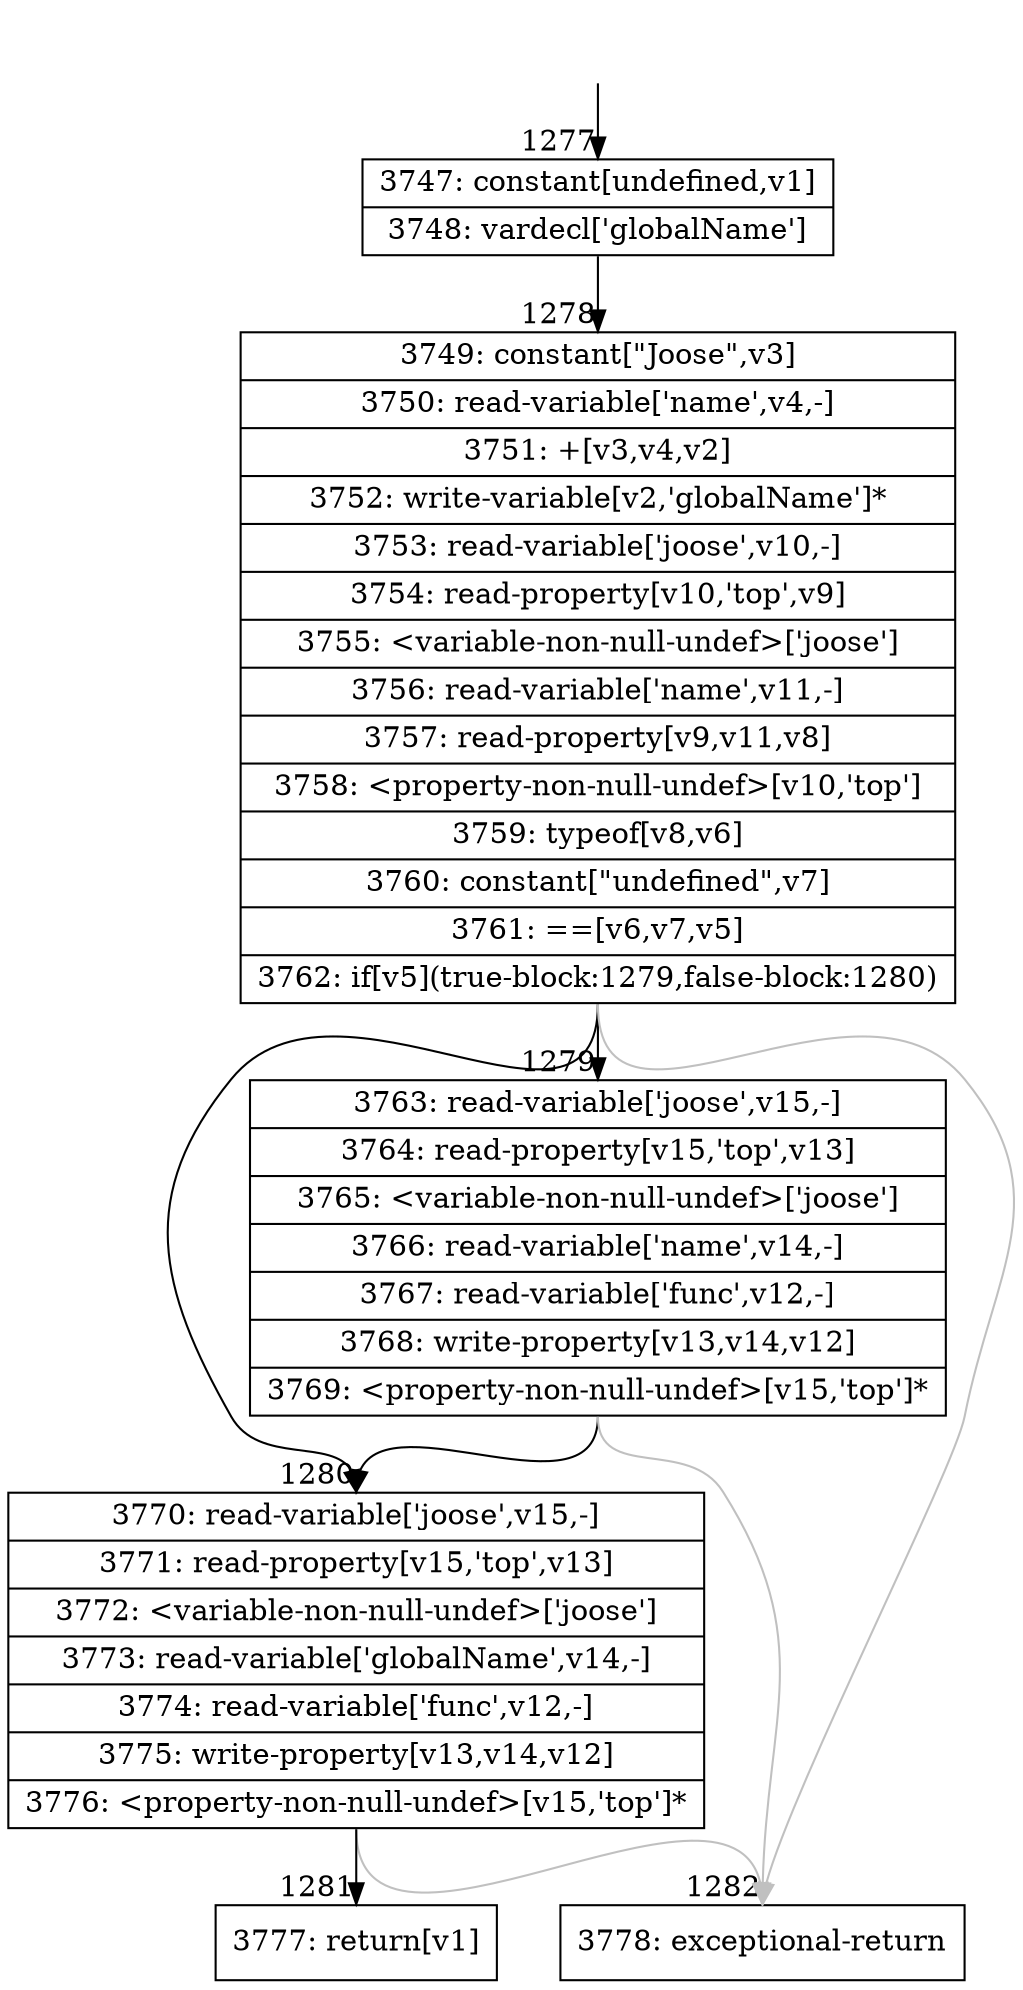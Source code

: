 digraph {
rankdir="TD"
BB_entry158[shape=none,label=""];
BB_entry158 -> BB1277 [tailport=s, headport=n, headlabel="    1277"]
BB1277 [shape=record label="{3747: constant[undefined,v1]|3748: vardecl['globalName']}" ] 
BB1277 -> BB1278 [tailport=s, headport=n, headlabel="      1278"]
BB1278 [shape=record label="{3749: constant[\"Joose\",v3]|3750: read-variable['name',v4,-]|3751: +[v3,v4,v2]|3752: write-variable[v2,'globalName']*|3753: read-variable['joose',v10,-]|3754: read-property[v10,'top',v9]|3755: \<variable-non-null-undef\>['joose']|3756: read-variable['name',v11,-]|3757: read-property[v9,v11,v8]|3758: \<property-non-null-undef\>[v10,'top']|3759: typeof[v8,v6]|3760: constant[\"undefined\",v7]|3761: ==[v6,v7,v5]|3762: if[v5](true-block:1279,false-block:1280)}" ] 
BB1278 -> BB1279 [tailport=s, headport=n, headlabel="      1279"]
BB1278 -> BB1280 [tailport=s, headport=n, headlabel="      1280"]
BB1278 -> BB1282 [tailport=s, headport=n, color=gray, headlabel="      1282"]
BB1279 [shape=record label="{3763: read-variable['joose',v15,-]|3764: read-property[v15,'top',v13]|3765: \<variable-non-null-undef\>['joose']|3766: read-variable['name',v14,-]|3767: read-variable['func',v12,-]|3768: write-property[v13,v14,v12]|3769: \<property-non-null-undef\>[v15,'top']*}" ] 
BB1279 -> BB1280 [tailport=s, headport=n]
BB1279 -> BB1282 [tailport=s, headport=n, color=gray]
BB1280 [shape=record label="{3770: read-variable['joose',v15,-]|3771: read-property[v15,'top',v13]|3772: \<variable-non-null-undef\>['joose']|3773: read-variable['globalName',v14,-]|3774: read-variable['func',v12,-]|3775: write-property[v13,v14,v12]|3776: \<property-non-null-undef\>[v15,'top']*}" ] 
BB1280 -> BB1281 [tailport=s, headport=n, headlabel="      1281"]
BB1280 -> BB1282 [tailport=s, headport=n, color=gray]
BB1281 [shape=record label="{3777: return[v1]}" ] 
BB1282 [shape=record label="{3778: exceptional-return}" ] 
//#$~ 1477
}
